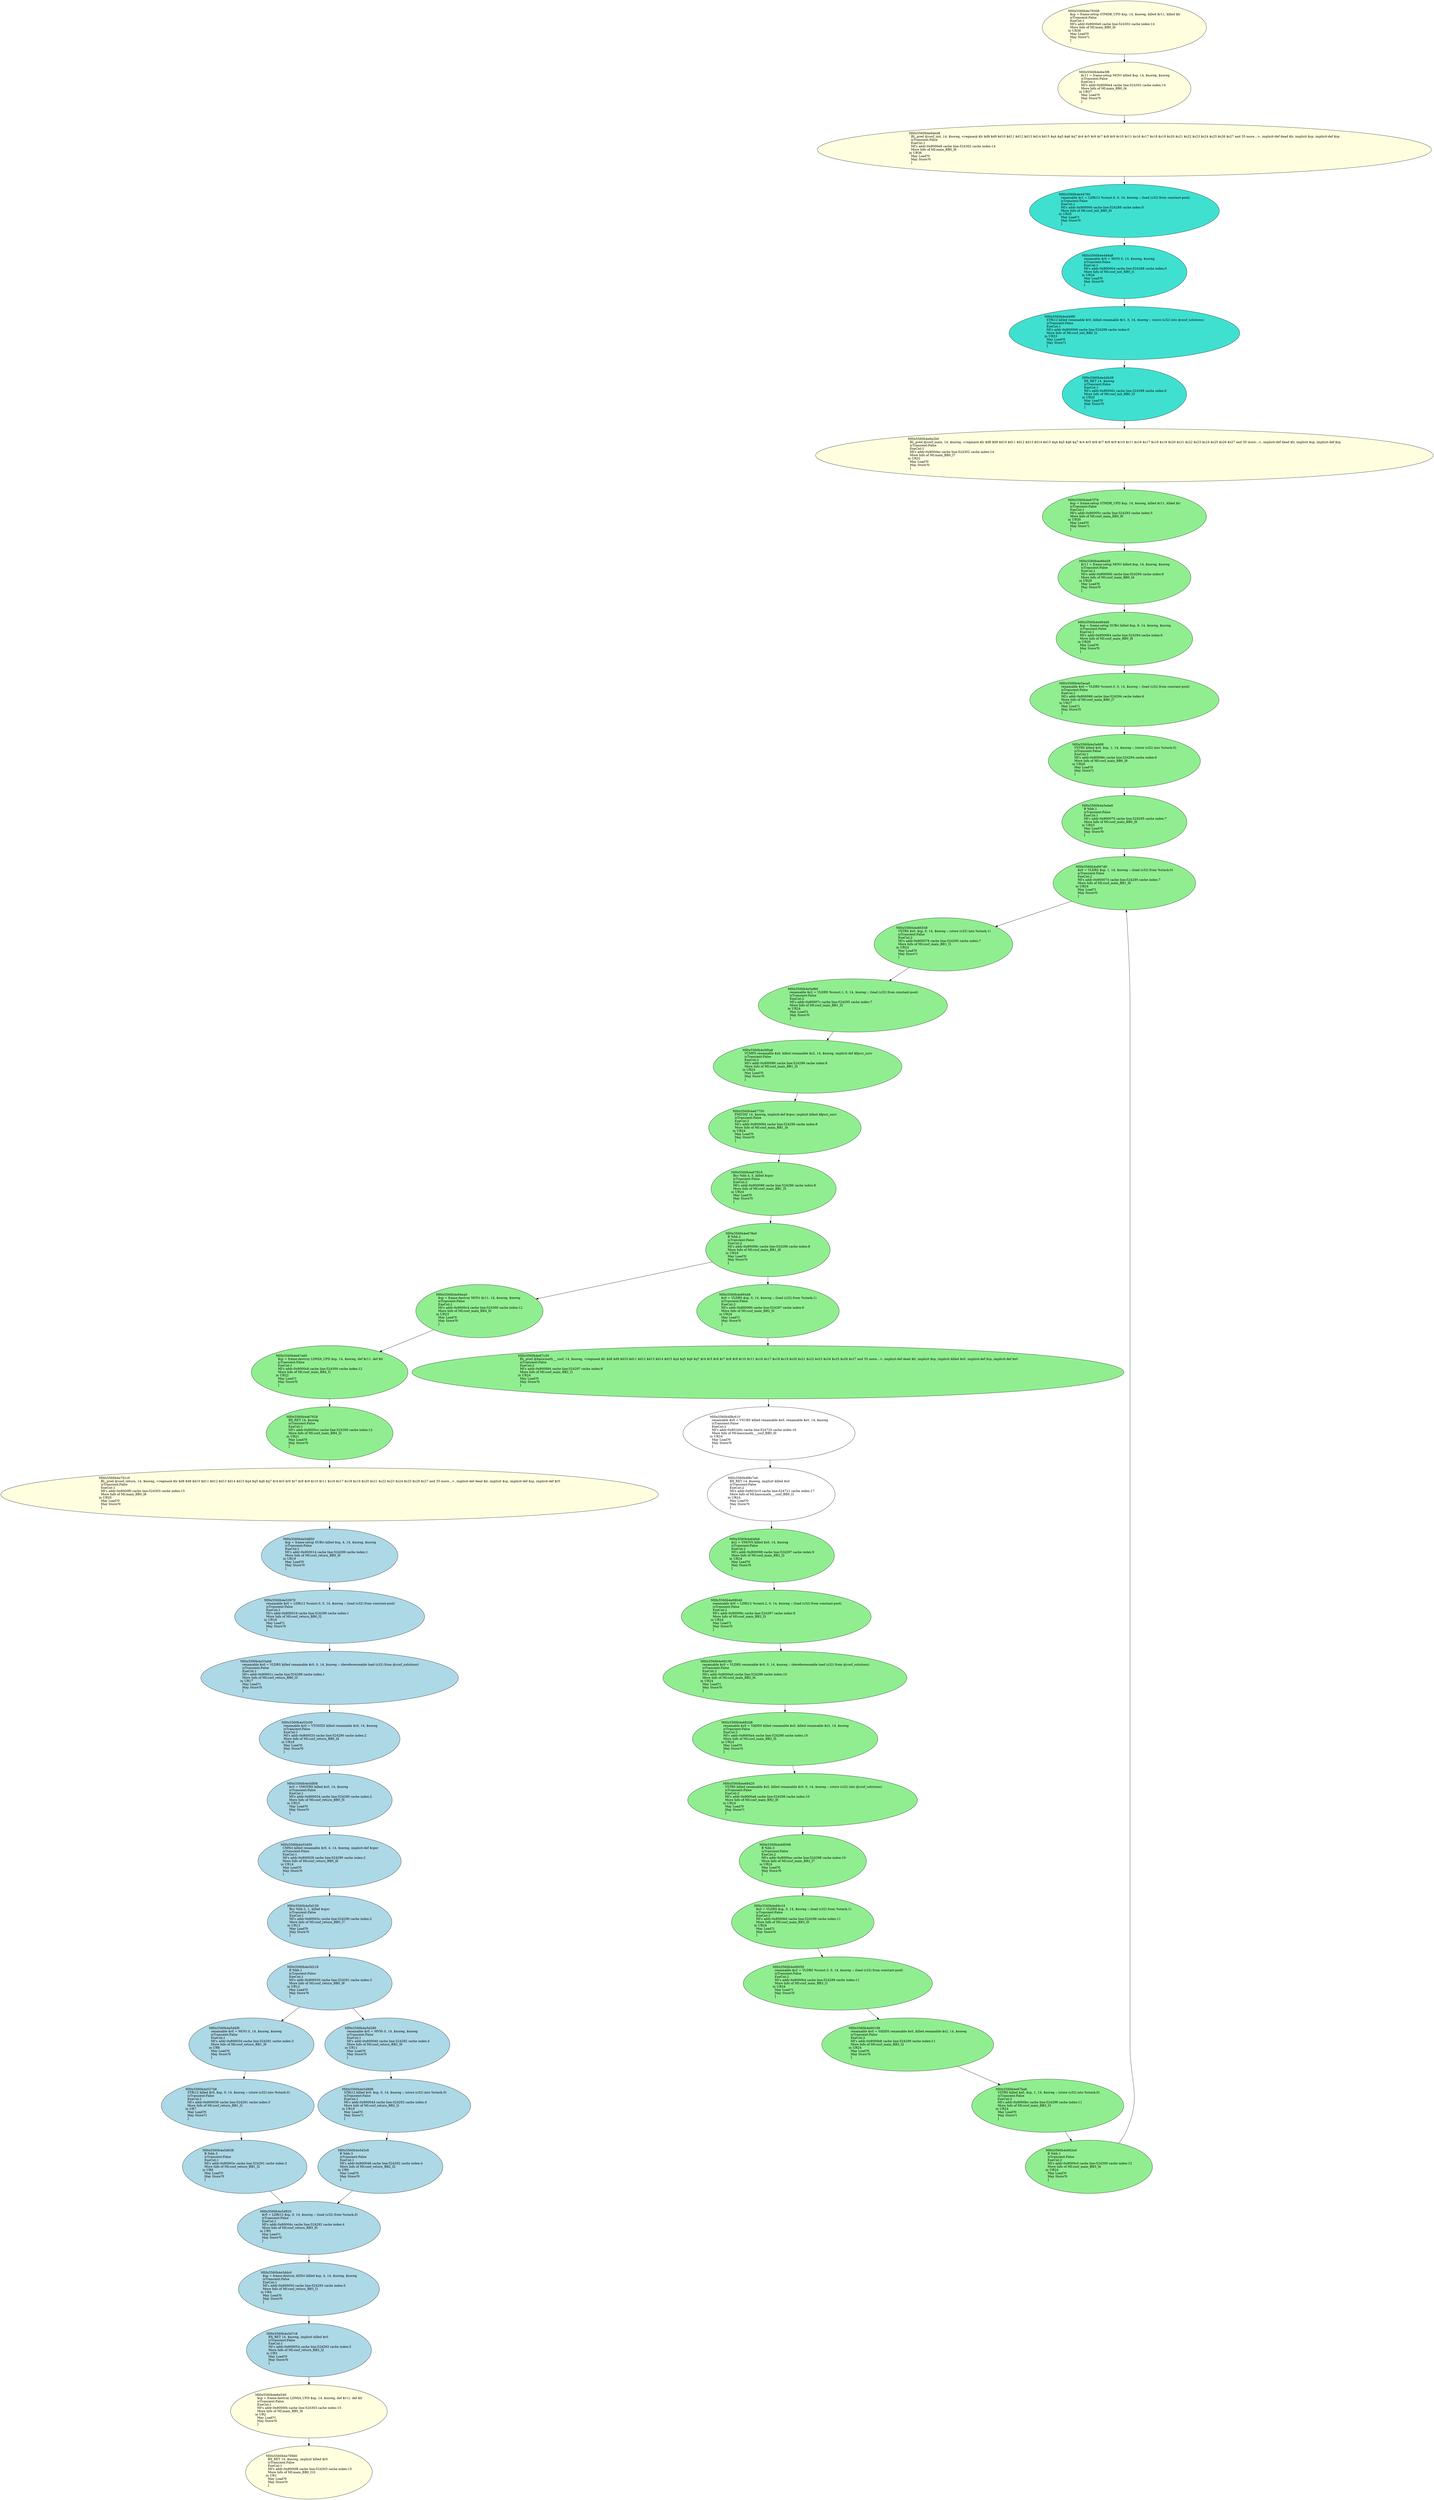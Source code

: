 digraph "MachineCFG of main" {
  Node0 [label="MI0x5560b4e44760\l  renamable $r1 = LDRi12 %const.0, 0, 14, $noreg :: (load (s32) from constant-pool)\l  isTransient:False\l  ExeCnt:1\l  MI's addr:0x800000 cache line:524288 cache index:0\l  More Info of MI:cosf_init_BB0_I0\lin UR35\l  May Load?1\l  May Store?0\l  ]\l  " fillcolor="turquoise" style="filled"];
  Node0 -> Node1;
  Node1 [label="MI0x5560b4e448a8\l  renamable $r0 = MOVi 0, 14, $noreg, $noreg\l  isTransient:False\l  ExeCnt:1\l  MI's addr:0x800004 cache line:524288 cache index:0\l  More Info of MI:cosf_init_BB0_I1\lin UR34\l  May Load?0\l  May Store?0\l  ]\l  " fillcolor="turquoise" style="filled"];
  Node1 -> Node2;
  Node2 [label="MI0x5560b4e449f0\l  STRi12 killed renamable $r0, killed renamable $r1, 0, 14, $noreg :: (store (s32) into @cosf_solutions)\l  isTransient:False\l  ExeCnt:1\l  MI's addr:0x800008 cache line:524288 cache index:0\l  More Info of MI:cosf_init_BB0_I2\lin UR33\l  May Load?0\l  May Store?1\l  ]\l  " fillcolor="turquoise" style="filled"];
  Node2 -> Node3;
  Node3 [label="MI0x5560b4e44b38\l  BX_RET 14, $noreg\l  isTransient:False\l  ExeCnt:1\l  MI's addr:0x80000c cache line:524288 cache index:0\l  More Info of MI:cosf_init_BB0_I3\lin UR32\l  May Load?0\l  May Store?0\l  ]\l  " fillcolor="turquoise" style="filled"];
  Node3 -> Node51;
  Node4 [label="MI0x5560b4e53748\l  STRi12 killed $r0, $sp, 0, 14, $noreg :: (store (s32) into %stack.0)\l  isTransient:False\l  ExeCnt:1\l  MI's addr:0x800038 cache line:524291 cache index:3\l  More Info of MI:cosf_return_BB1_I1\lin UR7\l  May Load?0\l  May Store?1\l  ]\l  " fillcolor="lightblue" style="filled"];
  Node4 -> Node14;
  Node5 [label="MI0x5560b4e53970\l  renamable $r0 = LDRi12 %const.0, 0, 14, $noreg :: (load (s32) from constant-pool)\l  isTransient:False\l  ExeCnt:1\l  MI's addr:0x800018 cache line:524289 cache index:1\l  More Info of MI:cosf_return_BB0_I2\lin UR18\l  May Load?1\l  May Store?0\l  ]\l  " fillcolor="lightblue" style="filled"];
  Node5 -> Node6;
  Node6 [label="MI0x5560b4e53ab8\l  renamable $s0 = VLDRS killed renamable $r0, 0, 14, $noreg :: (dereferenceable load (s32) from @cosf_solutions)\l  isTransient:False\l  ExeCnt:1\l  MI's addr:0x80001c cache line:524289 cache index:1\l  More Info of MI:cosf_return_BB0_I3\lin UR17\l  May Load?1\l  May Store?0\l  ]\l  " fillcolor="lightblue" style="filled"];
  Node6 -> Node7;
  Node7 [label="MI0x5560b4e53c00\l  renamable $s0 = VTOSIZS killed renamable $s0, 14, $noreg\l  isTransient:False\l  ExeCnt:1\l  MI's addr:0x800020 cache line:524290 cache index:2\l  More Info of MI:cosf_return_BB0_I4\lin UR16\l  May Load?0\l  May Store?0\l  ]\l  " fillcolor="lightblue" style="filled"];
  Node7 -> Node20;
  Node8 [label="MI0x5560b4e53d50\l  CMNri killed renamable $r0, 4, 14, $noreg, implicit-def $cpsr\l  isTransient:False\l  ExeCnt:1\l  MI's addr:0x800028 cache line:524290 cache index:2\l  More Info of MI:cosf_return_BB0_I6\lin UR14\l  May Load?0\l  May Store?0\l  ]\l  " fillcolor="lightblue" style="filled"];
  Node8 -> Node9;
  Node9 [label="MI0x5560b4e5d150\l  Bcc %bb.2, 1, killed $cpsr\l  isTransient:False\l  ExeCnt:1\l  MI's addr:0x80002c cache line:524290 cache index:2\l  More Info of MI:cosf_return_BB0_I7\lin UR13\l  May Load?0\l  May Store?0\l  ]\l  " fillcolor="lightblue" style="filled"];
  Node9 -> Node10;
  Node10 [label="MI0x5560b4e5d218\l  B %bb.1\l  isTransient:False\l  ExeCnt:1\l  MI's addr:0x800030 cache line:524291 cache index:3\l  More Info of MI:cosf_return_BB0_I8\lin UR12\l  May Load?0\l  May Store?0\l  ]\l  " fillcolor="lightblue" style="filled"];
  Node10 -> Node13;
  Node10 -> Node11;
  Node11 [label="MI0x5560b4e5d280\l  renamable $r0 = MVNi 0, 14, $noreg, $noreg\l  isTransient:False\l  ExeCnt:1\l  MI's addr:0x800040 cache line:524292 cache index:4\l  More Info of MI:cosf_return_BB2_I0\lin UR11\l  May Load?0\l  May Store?0\l  ]\l  " fillcolor="lightblue" style="filled"];
  Node11 -> Node17;
  Node12 [label="MI0x5560b4e5d3c8\l  B %bb.3\l  isTransient:False\l  ExeCnt:1\l  MI's addr:0x800048 cache line:524292 cache index:4\l  More Info of MI:cosf_return_BB2_I2\lin UR9\l  May Load?0\l  May Store?0\l  ]\l  " fillcolor="lightblue" style="filled"];
  Node12 -> Node18;
  Node13 [label="MI0x5560b4e5d4f0\l  renamable $r0 = MOVi 0, 14, $noreg, $noreg\l  isTransient:False\l  ExeCnt:1\l  MI's addr:0x800034 cache line:524291 cache index:3\l  More Info of MI:cosf_return_BB1_I0\lin UR8\l  May Load?0\l  May Store?0\l  ]\l  " fillcolor="lightblue" style="filled"];
  Node13 -> Node4;
  Node14 [label="MI0x5560b4e5d638\l  B %bb.3\l  isTransient:False\l  ExeCnt:1\l  MI's addr:0x80003c cache line:524291 cache index:3\l  More Info of MI:cosf_return_BB1_I2\lin UR6\l  May Load?0\l  May Store?0\l  ]\l  " fillcolor="lightblue" style="filled"];
  Node14 -> Node18;
  Node15 [label="MI0x5560b4e5d7c8\l  BX_RET 14, $noreg, implicit killed $r0\l  isTransient:False\l  ExeCnt:1\l  MI's addr:0x800054 cache line:524293 cache index:5\l  More Info of MI:cosf_return_BB3_I2\lin UR3\l  May Load?0\l  May Store?0\l  ]\l  " fillcolor="lightblue" style="filled"];
  Node15 -> Node53;
  Node16 [label="MI0x5560b4e5d850\l  $sp = frame-setup SUBri killed $sp, 4, 14, $noreg, $noreg\l  isTransient:False\l  ExeCnt:1\l  MI's addr:0x800014 cache line:524289 cache index:1\l  More Info of MI:cosf_return_BB0_I0\lin UR19\l  May Load?0\l  May Store?0\l  ]\l  " fillcolor="lightblue" style="filled"];
  Node16 -> Node5;
  Node17 [label="MI0x5560b4e5d898\l  STRi12 killed $r0, $sp, 0, 14, $noreg :: (store (s32) into %stack.0)\l  isTransient:False\l  ExeCnt:1\l  MI's addr:0x800044 cache line:524292 cache index:4\l  More Info of MI:cosf_return_BB2_I1\lin UR10\l  May Load?0\l  May Store?1\l  ]\l  " fillcolor="lightblue" style="filled"];
  Node17 -> Node12;
  Node18 [label="MI0x5560b4e5d920\l  $r0 = LDRi12 $sp, 0, 14, $noreg :: (load (s32) from %stack.0)\l  isTransient:False\l  ExeCnt:1\l  MI's addr:0x80004c cache line:524292 cache index:4\l  More Info of MI:cosf_return_BB3_I0\lin UR5\l  May Load?1\l  May Store?0\l  ]\l  " fillcolor="lightblue" style="filled"];
  Node18 -> Node19;
  Node19 [label="MI0x5560b4e5ddc0\l  $sp = frame-destroy ADDri killed $sp, 4, 14, $noreg, $noreg\l  isTransient:False\l  ExeCnt:1\l  MI's addr:0x800050 cache line:524293 cache index:5\l  More Info of MI:cosf_return_BB3_I1\lin UR4\l  May Load?0\l  May Store?0\l  ]\l  " fillcolor="lightblue" style="filled"];
  Node19 -> Node15;
  Node20 [label="MI0x5560b4e5df08\l  $r0 = VMOVRS killed $s0, 14, $noreg\l  isTransient:False\l  ExeCnt:1\l  MI's addr:0x800024 cache line:524290 cache index:2\l  More Info of MI:cosf_return_BB0_I5\lin UR15\l  May Load?0\l  May Store?0\l  ]\l  " fillcolor="lightblue" style="filled"];
  Node20 -> Node8;
  Node21 [label="MI0x5560b4e5e808\l  VSTRS killed $s0, $sp, 1, 14, $noreg :: (store (s32) into %stack.0)\l  isTransient:False\l  ExeCnt:1\l  MI's addr:0x80006c cache line:524294 cache index:6\l  More Info of MI:cosf_main_BB0_I8\lin UR26\l  May Load?0\l  May Store?1\l  ]\l  " fillcolor="lightgreen" style="filled"];
  Node21 -> Node23;
  Node22 [label="MI0x5560b4e5eca0\l  renamable $s0 = VLDRS %const.0, 0, 14, $noreg :: (load (s32) from constant-pool)\l  isTransient:False\l  ExeCnt:1\l  MI's addr:0x800068 cache line:524294 cache index:6\l  More Info of MI:cosf_main_BB0_I7\lin UR27\l  May Load?1\l  May Store?0\l  ]\l  " fillcolor="lightgreen" style="filled"];
  Node22 -> Node21;
  Node23 [label="MI0x5560b4e5ede8\l  B %bb.1\l  isTransient:False\l  ExeCnt:1\l  MI's addr:0x800070 cache line:524295 cache index:7\l  More Info of MI:cosf_main_BB0_I9\lin UR25\l  May Load?0\l  May Store?0\l  ]\l  " fillcolor="lightgreen" style="filled"];
  Node23 -> Node34;
  Node24 [label="MI0x5560b4e5ef60\l  renamable $s2 = VLDRS %const.1, 0, 14, $noreg :: (load (s32) from constant-pool)\l  isTransient:False\l  ExeCnt:2\l  MI's addr:0x80007c cache line:524295 cache index:7\l  More Info of MI:cosf_main_BB1_I2\lin UR24\l  May Load?1\l  May Store?0\l  ]\l  " fillcolor="lightgreen" style="filled"];
  Node24 -> Node25;
  Node25 [label="MI0x5560b4e5f0a8\l  VCMPS renamable $s0, killed renamable $s2, 14, $noreg, implicit-def $fpscr_nzcv\l  isTransient:False\l  ExeCnt:2\l  MI's addr:0x800080 cache line:524296 cache index:8\l  More Info of MI:cosf_main_BB1_I3\lin UR24\l  May Load?0\l  May Store?0\l  ]\l  " fillcolor="lightgreen" style="filled"];
  Node25 -> Node37;
  Node26 [label="MI0x5560b4e64ea0\l  $sp = frame-destroy MOVr $r11, 14, $noreg, $noreg\l  isTransient:False\l  ExeCnt:1\l  MI's addr:0x8000c4 cache line:524300 cache index:12\l  More Info of MI:cosf_main_BB4_I0\lin UR23\l  May Load?0\l  May Store?0\l  ]\l  " fillcolor="lightgreen" style="filled"];
  Node26 -> Node41;
  Node27 [label="MI0x5560b4e64fe8\l  $s2 = VMOVS killed $s0, 14, $noreg\l  isTransient:False\l  ExeCnt:2\l  MI's addr:0x800098 cache line:524297 cache index:9\l  More Info of MI:cosf_main_BB2_I2\lin UR24\l  May Load?0\l  May Store?0\l  ]\l  " fillcolor="lightgreen" style="filled"];
  Node27 -> Node45;
  Node28 [label="MI0x5560b4e66050\l  renamable $s2 = VLDRS %const.3, 0, 14, $noreg :: (load (s32) from constant-pool)\l  isTransient:False\l  ExeCnt:2\l  MI's addr:0x8000b4 cache line:524299 cache index:11\l  More Info of MI:cosf_main_BB3_I1\lin UR24\l  May Load?1\l  May Store?0\l  ]\l  " fillcolor="lightgreen" style="filled"];
  Node28 -> Node29;
  Node29 [label="MI0x5560b4e66198\l  renamable $s0 = VADDS renamable $s0, killed renamable $s2, 14, $noreg\l  isTransient:False\l  ExeCnt:2\l  MI's addr:0x8000b8 cache line:524299 cache index:11\l  More Info of MI:cosf_main_BB3_I2\lin UR24\l  May Load?0\l  May Store?0\l  ]\l  " fillcolor="lightgreen" style="filled"];
  Node29 -> Node42;
  Node30 [label="MI0x5560b4e662e0\l  B %bb.1\l  isTransient:False\l  ExeCnt:2\l  MI's addr:0x8000c0 cache line:524300 cache index:12\l  More Info of MI:cosf_main_BB3_I4\lin UR24\l  May Load?0\l  May Store?0\l  ]\l  " fillcolor="lightgreen" style="filled"];
  Node30 -> Node34;
  Node31 [label="MI0x5560b4e66448\l  $s0 = VLDRS $sp, 0, 14, $noreg :: (load (s32) from %stack.1)\l  isTransient:False\l  ExeCnt:2\l  MI's addr:0x800090 cache line:524297 cache index:9\l  More Info of MI:cosf_main_BB2_I0\lin UR24\l  May Load?1\l  May Store?0\l  ]\l  " fillcolor="lightgreen" style="filled"];
  Node31 -> Node43;
  Node32 [label="MI0x5560b4e664d0\l  $sp = frame-setup SUBri killed $sp, 8, 14, $noreg, $noreg\l  isTransient:False\l  ExeCnt:1\l  MI's addr:0x800064 cache line:524294 cache index:6\l  More Info of MI:cosf_main_BB0_I6\lin UR28\l  May Load?0\l  May Store?0\l  ]\l  " fillcolor="lightgreen" style="filled"];
  Node32 -> Node22;
  Node33 [label="MI0x5560b4e66558\l  VSTRS $s0, $sp, 0, 14, $noreg :: (store (s32) into %stack.1)\l  isTransient:False\l  ExeCnt:2\l  MI's addr:0x800078 cache line:524295 cache index:7\l  More Info of MI:cosf_main_BB1_I1\lin UR24\l  May Load?0\l  May Store?1\l  ]\l  " fillcolor="lightgreen" style="filled"];
  Node33 -> Node24;
  Node34 [label="MI0x5560b4e667d0\l  $s0 = VLDRS $sp, 1, 14, $noreg :: (load (s32) from %stack.0)\l  isTransient:False\l  ExeCnt:2\l  MI's addr:0x800074 cache line:524295 cache index:7\l  More Info of MI:cosf_main_BB1_I0\lin UR24\l  May Load?1\l  May Store?0\l  ]\l  " fillcolor="lightgreen" style="filled"];
  Node34 -> Node33;
  Node35 [label="MI0x5560b4e66c10\l  $s0 = VLDRS $sp, 0, 14, $noreg :: (load (s32) from %stack.1)\l  isTransient:False\l  ExeCnt:2\l  MI's addr:0x8000b0 cache line:524299 cache index:11\l  More Info of MI:cosf_main_BB3_I0\lin UR24\l  May Load?1\l  May Store?0\l  ]\l  " fillcolor="lightgreen" style="filled"];
  Node35 -> Node28;
  Node36 [label="MI0x5560b4e66e58\l  $r11 = frame-setup MOVr killed $sp, 14, $noreg, $noreg\l  isTransient:False\l  ExeCnt:1\l  MI's addr:0x800060 cache line:524294 cache index:6\l  More Info of MI:cosf_main_BB0_I4\lin UR29\l  May Load?0\l  May Store?0\l  ]\l  " fillcolor="lightgreen" style="filled"];
  Node36 -> Node32;
  Node37 [label="MI0x5560b4e67750\l  FMSTAT 14, $noreg, implicit-def $cpsr, implicit killed $fpscr_nzcv\l  isTransient:False\l  ExeCnt:2\l  MI's addr:0x800084 cache line:524296 cache index:8\l  More Info of MI:cosf_main_BB1_I4\lin UR24\l  May Load?0\l  May Store?0\l  ]\l  " fillcolor="lightgreen" style="filled"];
  Node37 -> Node38;
  Node38 [label="MI0x5560b4e67818\l  Bcc %bb.4, 5, killed $cpsr\l  isTransient:False\l  ExeCnt:2\l  MI's addr:0x800088 cache line:524296 cache index:8\l  More Info of MI:cosf_main_BB1_I5\lin UR24\l  May Load?0\l  May Store?0\l  ]\l  " fillcolor="lightgreen" style="filled"];
  Node38 -> Node39;
  Node39 [label="MI0x5560b4e678e0\l  B %bb.2\l  isTransient:False\l  ExeCnt:2\l  MI's addr:0x80008c cache line:524296 cache index:8\l  More Info of MI:cosf_main_BB1_I6\lin UR24\l  May Load?0\l  May Store?0\l  ]\l  " fillcolor="lightgreen" style="filled"];
  Node39 -> Node31;
  Node39 -> Node26;
  Node40 [label="MI0x5560b4e67928\l  BX_RET 14, $noreg\l  isTransient:False\l  ExeCnt:1\l  MI's addr:0x8000cc cache line:524300 cache index:12\l  More Info of MI:cosf_main_BB4_I2\lin UR21\l  May Load?0\l  May Store?0\l  ]\l  " fillcolor="lightgreen" style="filled"];
  Node40 -> Node54;
  Node41 [label="MI0x5560b4e67a60\l  $sp = frame-destroy LDMIA_UPD $sp, 14, $noreg, def $r11, def $lr\l  isTransient:False\l  ExeCnt:1\l  MI's addr:0x8000c8 cache line:524300 cache index:12\l  More Info of MI:cosf_main_BB4_I1\lin UR22\l  May Load?1\l  May Store?0\l  ]\l  " fillcolor="lightgreen" style="filled"];
  Node41 -> Node40;
  Node42 [label="MI0x5560b4e67ba8\l  VSTRS killed $s0, $sp, 1, 14, $noreg :: (store (s32) into %stack.0)\l  isTransient:False\l  ExeCnt:2\l  MI's addr:0x8000bc cache line:524299 cache index:11\l  More Info of MI:cosf_main_BB3_I3\lin UR24\l  May Load?0\l  May Store?1\l  ]\l  " fillcolor="lightgreen" style="filled"];
  Node42 -> Node30;
  Node43 [label="MI0x5560b4e67c30\l  BL_pred @basicmath___cosf, 14, $noreg, <regmask $lr $d8 $d9 $d10 $d11 $d12 $d13 $d14 $d15 $q4 $q5 $q6 $q7 $r4 $r5 $r6 $r7 $r8 $r9 $r10 $r11 $s16 $s17 $s18 $s19 $s20 $s21 $s22 $s23 $s24 $s25 $s26 $s27 and 35 more...>, implicit-def dead $lr, implicit $sp, implicit killed $s0, implicit-def $sp, implicit-def $s0\l  isTransient:False\l  ExeCnt:2\l  MI's addr:0x800094 cache line:524297 cache index:9\l  More Info of MI:cosf_main_BB2_I1\lin UR24\l  May Load?0\l  May Store?0\l  ]\l  " fillcolor="lightgreen" style="filled"];
  Node43 -> Node57;
  Node44 [label="MI0x5560b4e67f78\l  $sp = frame-setup STMDB_UPD $sp, 14, $noreg, killed $r11, killed $lr\l  isTransient:False\l  ExeCnt:1\l  MI's addr:0x80005c cache line:524293 cache index:5\l  More Info of MI:cosf_main_BB0_I0\lin UR30\l  May Load?0\l  May Store?1\l  ]\l  " fillcolor="lightgreen" style="filled"];
  Node44 -> Node36;
  Node45 [label="MI0x5560b4e68048\l  renamable $r0 = LDRi12 %const.2, 0, 14, $noreg :: (load (s32) from constant-pool)\l  isTransient:False\l  ExeCnt:2\l  MI's addr:0x80009c cache line:524297 cache index:9\l  More Info of MI:cosf_main_BB2_I3\lin UR24\l  May Load?1\l  May Store?0\l  ]\l  " fillcolor="lightgreen" style="filled"];
  Node45 -> Node46;
  Node46 [label="MI0x5560b4e68190\l  renamable $s0 = VLDRS renamable $r0, 0, 14, $noreg :: (dereferenceable load (s32) from @cosf_solutions)\l  isTransient:False\l  ExeCnt:2\l  MI's addr:0x8000a0 cache line:524298 cache index:10\l  More Info of MI:cosf_main_BB2_I4\lin UR24\l  May Load?1\l  May Store?0\l  ]\l  " fillcolor="lightgreen" style="filled"];
  Node46 -> Node47;
  Node47 [label="MI0x5560b4e682d8\l  renamable $s0 = VADDS killed renamable $s0, killed renamable $s2, 14, $noreg\l  isTransient:False\l  ExeCnt:2\l  MI's addr:0x8000a4 cache line:524298 cache index:10\l  More Info of MI:cosf_main_BB2_I5\lin UR24\l  May Load?0\l  May Store?0\l  ]\l  " fillcolor="lightgreen" style="filled"];
  Node47 -> Node48;
  Node48 [label="MI0x5560b4e68420\l  VSTRS killed renamable $s0, killed renamable $r0, 0, 14, $noreg :: (store (s32) into @cosf_solutions)\l  isTransient:False\l  ExeCnt:2\l  MI's addr:0x8000a8 cache line:524298 cache index:10\l  More Info of MI:cosf_main_BB2_I6\lin UR24\l  May Load?0\l  May Store?1\l  ]\l  " fillcolor="lightgreen" style="filled"];
  Node48 -> Node49;
  Node49 [label="MI0x5560b4e68568\l  B %bb.3\l  isTransient:False\l  ExeCnt:2\l  MI's addr:0x8000ac cache line:524298 cache index:10\l  More Info of MI:cosf_main_BB2_I7\lin UR24\l  May Load?0\l  May Store?0\l  ]\l  " fillcolor="lightgreen" style="filled"];
  Node49 -> Node35;
  Node50 [label="MI0x5560b4e6ded8\l  BL_pred @cosf_init, 14, $noreg, <regmask $lr $d8 $d9 $d10 $d11 $d12 $d13 $d14 $d15 $q4 $q5 $q6 $q7 $r4 $r5 $r6 $r7 $r8 $r9 $r10 $r11 $s16 $s17 $s18 $s19 $s20 $s21 $s22 $s23 $s24 $s25 $s26 $s27 and 35 more...>, implicit-def dead $lr, implicit $sp, implicit-def $sp\l  isTransient:False\l  ExeCnt:1\l  MI's addr:0x8000e8 cache line:524302 cache index:14\l  More Info of MI:main_BB0_I6\lin UR36\l  May Load?0\l  May Store?0\l  ]\l  " fillcolor="lightyellow" style="filled"];
  Node50 -> Node0;
  Node51 [label="MI0x5560b4e6e2b0\l  BL_pred @cosf_main, 14, $noreg, <regmask $lr $d8 $d9 $d10 $d11 $d12 $d13 $d14 $d15 $q4 $q5 $q6 $q7 $r4 $r5 $r6 $r7 $r8 $r9 $r10 $r11 $s16 $s17 $s18 $s19 $s20 $s21 $s22 $s23 $s24 $s25 $s26 $s27 and 35 more...>, implicit-def dead $lr, implicit $sp, implicit-def $sp\l  isTransient:False\l  ExeCnt:1\l  MI's addr:0x8000ec cache line:524302 cache index:14\l  More Info of MI:main_BB0_I7\lin UR31\l  May Load?0\l  May Store?0\l  ]\l  " fillcolor="lightyellow" style="filled"];
  Node51 -> Node44;
  Node52 [label="MI0x5560b4e6e3f8\l  $r11 = frame-setup MOVr killed $sp, 14, $noreg, $noreg\l  isTransient:False\l  ExeCnt:1\l  MI's addr:0x8000e4 cache line:524302 cache index:14\l  More Info of MI:main_BB0_I4\lin UR37\l  May Load?0\l  May Store?0\l  ]\l  " fillcolor="lightyellow" style="filled"];
  Node52 -> Node50;
  Node53 [label="MI0x5560b4e6e540\l  $sp = frame-destroy LDMIA_UPD $sp, 14, $noreg, def $r11, def $lr\l  isTransient:False\l  ExeCnt:1\l  MI's addr:0x8000f4 cache line:524303 cache index:15\l  More Info of MI:main_BB0_I9\lin UR2\l  May Load?1\l  May Store?0\l  ]\l  " fillcolor="lightyellow" style="filled"];
  Node53 -> Node56;
  Node54 [label="MI0x5560b4e791c0\l  BL_pred @cosf_return, 14, $noreg, <regmask $lr $d8 $d9 $d10 $d11 $d12 $d13 $d14 $d15 $q4 $q5 $q6 $q7 $r4 $r5 $r6 $r7 $r8 $r9 $r10 $r11 $s16 $s17 $s18 $s19 $s20 $s21 $s22 $s23 $s24 $s25 $s26 $s27 and 35 more...>, implicit-def dead $lr, implicit $sp, implicit-def $sp, implicit-def $r0\l  isTransient:False\l  ExeCnt:1\l  MI's addr:0x8000f0 cache line:524303 cache index:15\l  More Info of MI:main_BB0_I8\lin UR20\l  May Load?0\l  May Store?0\l  ]\l  " fillcolor="lightyellow" style="filled"];
  Node54 -> Node16;
  Node55 [label="MI0x5560b4e79308\l  $sp = frame-setup STMDB_UPD $sp, 14, $noreg, killed $r11, killed $lr\l  isTransient:False\l  ExeCnt:1\l  MI's addr:0x8000e0 cache line:524302 cache index:14\l  More Info of MI:main_BB0_I0\lin UR38\l  May Load?0\l  May Store?1\l  ]\l  " fillcolor="lightyellow" style="filled"];
  Node55 -> Node52;
  Node56 [label="MI0x5560b4e79560\l  BX_RET 14, $noreg, implicit killed $r0\l  isTransient:False\l  ExeCnt:1\l  MI's addr:0x8000f8 cache line:524303 cache index:15\l  More Info of MI:main_BB0_I10\lin UR1\l  May Load?0\l  May Store?0\l  ]\l  " fillcolor="lightyellow" style="filled"];
  Node57 [label="MI0x5560b4f8c610\l  renamable $s0 = VSUBS killed renamable $s0, renamable $s0, 14, $noreg\l  isTransient:False\l  ExeCnt:2\l  MI's addr:0x801b0c cache line:524720 cache index:16\l  More Info of MI:basicmath___cosf_BB0_I0\lin UR24\l  May Load?0\l  May Store?0\l  ]\l  " fillcolor="white" style="filled"];
  Node57 -> Node58;
  Node58 [label="MI0x5560b4f8c7e0\l  BX_RET 14, $noreg, implicit killed $s0\l  isTransient:False\l  ExeCnt:2\l  MI's addr:0x801b10 cache line:524721 cache index:17\l  More Info of MI:basicmath___cosf_BB0_I1\lin UR24\l  May Load?0\l  May Store?0\l  ]\l  " fillcolor="white" style="filled"];
  Node58 -> Node27;
}
